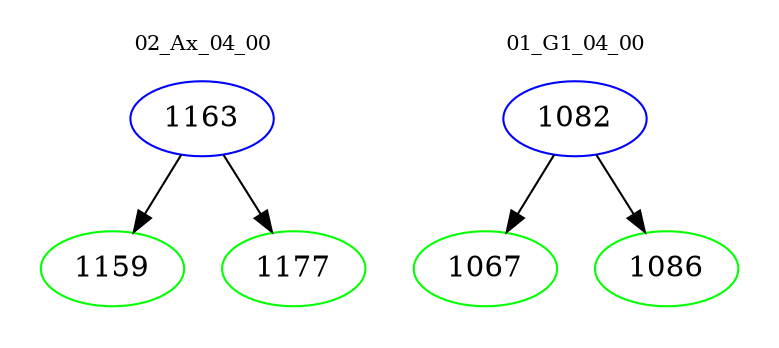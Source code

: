 digraph{
subgraph cluster_0 {
color = white
label = "02_Ax_04_00";
fontsize=10;
T0_1163 [label="1163", color="blue"]
T0_1163 -> T0_1159 [color="black"]
T0_1159 [label="1159", color="green"]
T0_1163 -> T0_1177 [color="black"]
T0_1177 [label="1177", color="green"]
}
subgraph cluster_1 {
color = white
label = "01_G1_04_00";
fontsize=10;
T1_1082 [label="1082", color="blue"]
T1_1082 -> T1_1067 [color="black"]
T1_1067 [label="1067", color="green"]
T1_1082 -> T1_1086 [color="black"]
T1_1086 [label="1086", color="green"]
}
}
